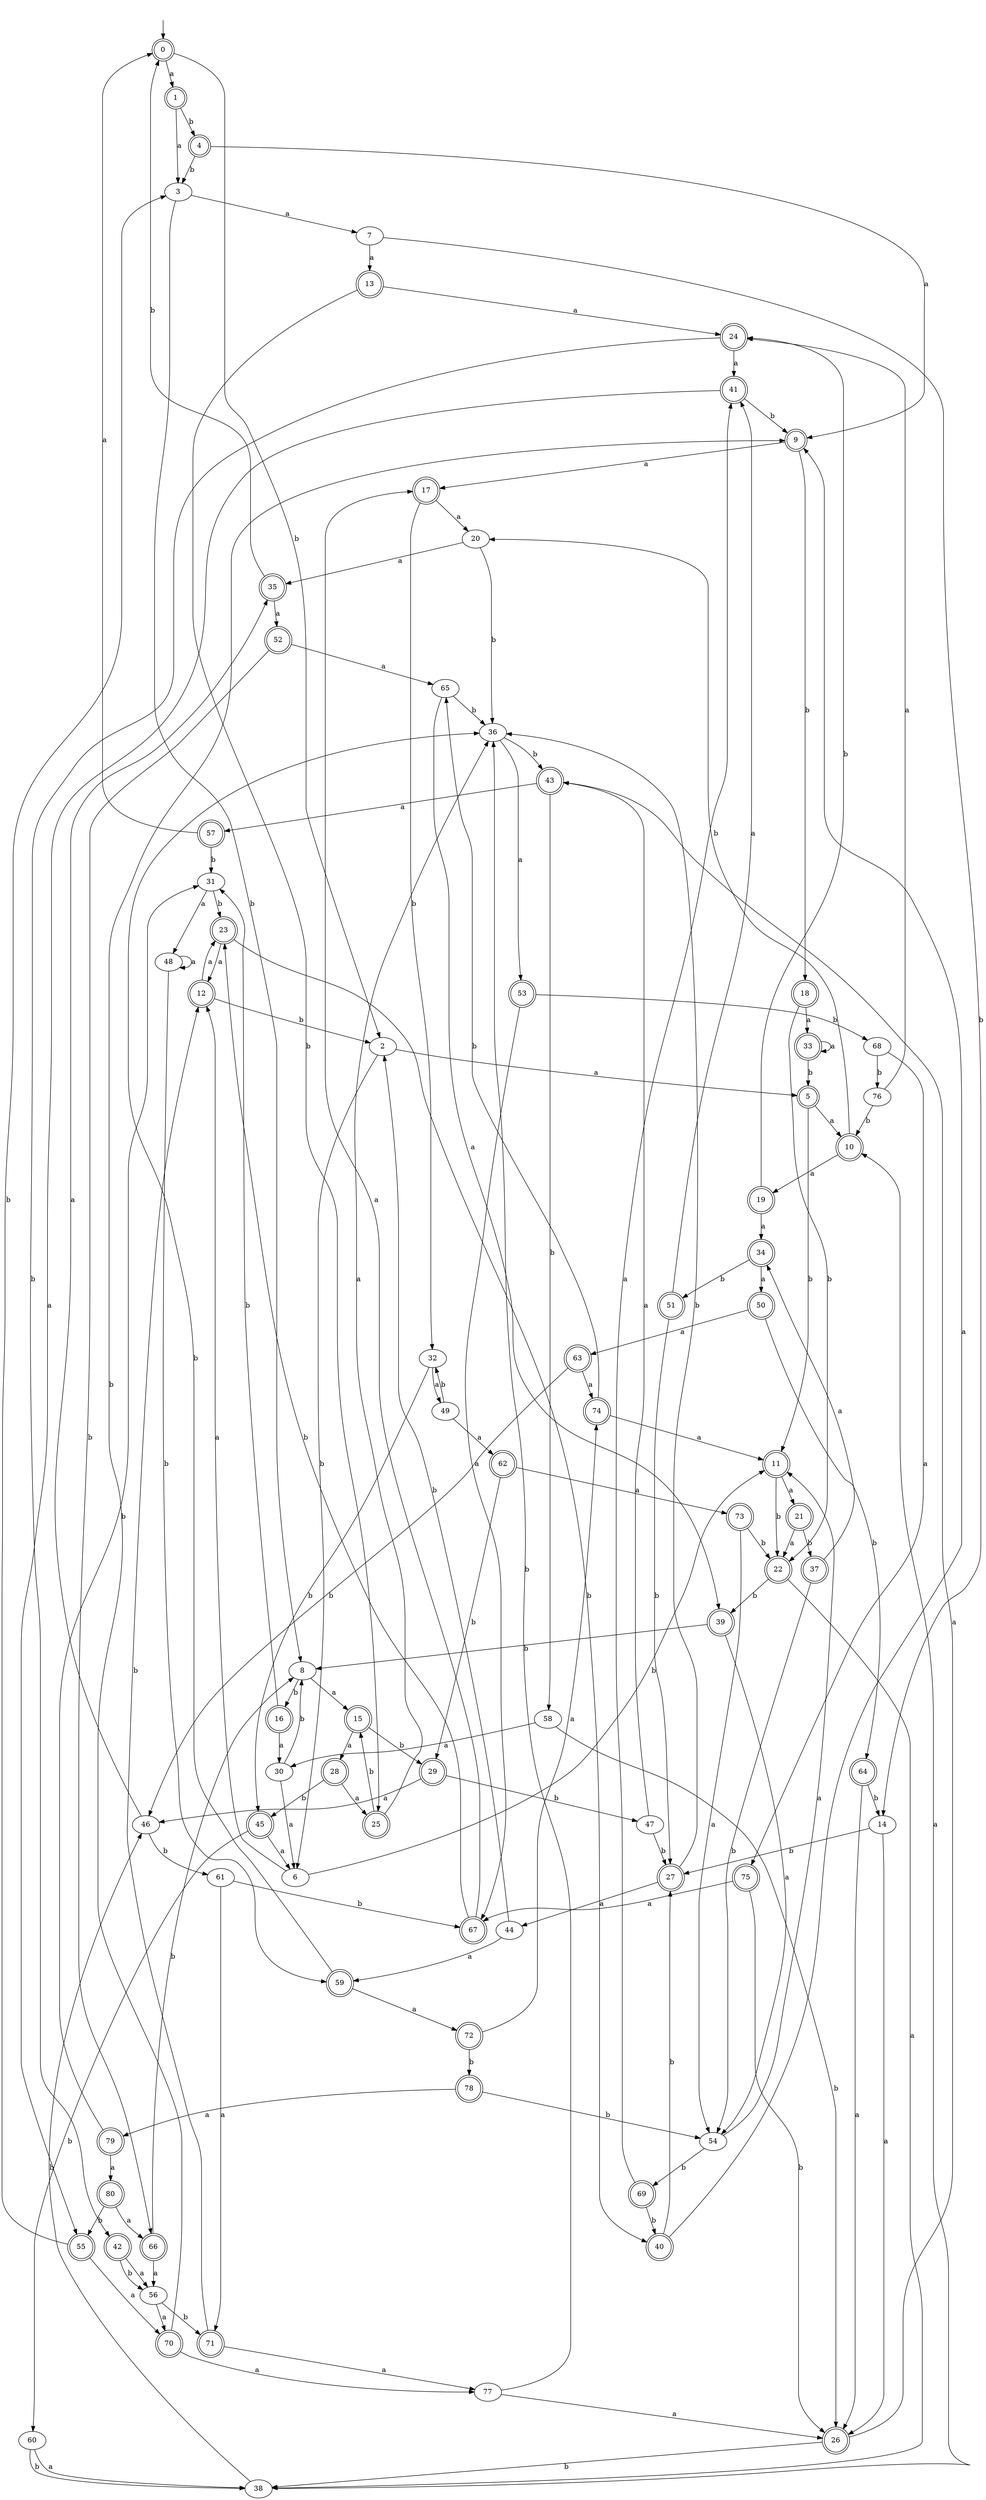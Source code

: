 digraph RandomDFA {
  __start0 [label="", shape=none];
  __start0 -> 0 [label=""];
  0 [shape=circle] [shape=doublecircle]
  0 -> 1 [label="a"]
  0 -> 2 [label="b"]
  1 [shape=doublecircle]
  1 -> 3 [label="a"]
  1 -> 4 [label="b"]
  2
  2 -> 5 [label="a"]
  2 -> 6 [label="b"]
  3
  3 -> 7 [label="a"]
  3 -> 8 [label="b"]
  4 [shape=doublecircle]
  4 -> 9 [label="a"]
  4 -> 3 [label="b"]
  5 [shape=doublecircle]
  5 -> 10 [label="a"]
  5 -> 11 [label="b"]
  6
  6 -> 12 [label="a"]
  6 -> 11 [label="b"]
  7
  7 -> 13 [label="a"]
  7 -> 14 [label="b"]
  8
  8 -> 15 [label="a"]
  8 -> 16 [label="b"]
  9 [shape=doublecircle]
  9 -> 17 [label="a"]
  9 -> 18 [label="b"]
  10 [shape=doublecircle]
  10 -> 19 [label="a"]
  10 -> 20 [label="b"]
  11 [shape=doublecircle]
  11 -> 21 [label="a"]
  11 -> 22 [label="b"]
  12 [shape=doublecircle]
  12 -> 23 [label="a"]
  12 -> 2 [label="b"]
  13 [shape=doublecircle]
  13 -> 24 [label="a"]
  13 -> 25 [label="b"]
  14
  14 -> 26 [label="a"]
  14 -> 27 [label="b"]
  15 [shape=doublecircle]
  15 -> 28 [label="a"]
  15 -> 29 [label="b"]
  16 [shape=doublecircle]
  16 -> 30 [label="a"]
  16 -> 31 [label="b"]
  17 [shape=doublecircle]
  17 -> 20 [label="a"]
  17 -> 32 [label="b"]
  18 [shape=doublecircle]
  18 -> 33 [label="a"]
  18 -> 22 [label="b"]
  19 [shape=doublecircle]
  19 -> 34 [label="a"]
  19 -> 24 [label="b"]
  20
  20 -> 35 [label="a"]
  20 -> 36 [label="b"]
  21 [shape=doublecircle]
  21 -> 22 [label="a"]
  21 -> 37 [label="b"]
  22 [shape=doublecircle]
  22 -> 38 [label="a"]
  22 -> 39 [label="b"]
  23 [shape=doublecircle]
  23 -> 12 [label="a"]
  23 -> 40 [label="b"]
  24 [shape=doublecircle]
  24 -> 41 [label="a"]
  24 -> 42 [label="b"]
  25 [shape=doublecircle]
  25 -> 36 [label="a"]
  25 -> 15 [label="b"]
  26 [shape=doublecircle]
  26 -> 43 [label="a"]
  26 -> 38 [label="b"]
  27 [shape=doublecircle]
  27 -> 44 [label="a"]
  27 -> 36 [label="b"]
  28 [shape=doublecircle]
  28 -> 25 [label="a"]
  28 -> 45 [label="b"]
  29 [shape=doublecircle]
  29 -> 46 [label="a"]
  29 -> 47 [label="b"]
  30
  30 -> 6 [label="a"]
  30 -> 8 [label="b"]
  31
  31 -> 48 [label="a"]
  31 -> 23 [label="b"]
  32
  32 -> 49 [label="a"]
  32 -> 45 [label="b"]
  33 [shape=doublecircle]
  33 -> 33 [label="a"]
  33 -> 5 [label="b"]
  34 [shape=doublecircle]
  34 -> 50 [label="a"]
  34 -> 51 [label="b"]
  35 [shape=doublecircle]
  35 -> 52 [label="a"]
  35 -> 0 [label="b"]
  36
  36 -> 53 [label="a"]
  36 -> 43 [label="b"]
  37 [shape=doublecircle]
  37 -> 34 [label="a"]
  37 -> 54 [label="b"]
  38
  38 -> 10 [label="a"]
  38 -> 46 [label="b"]
  39 [shape=doublecircle]
  39 -> 54 [label="a"]
  39 -> 8 [label="b"]
  40 [shape=doublecircle]
  40 -> 9 [label="a"]
  40 -> 27 [label="b"]
  41 [shape=doublecircle]
  41 -> 55 [label="a"]
  41 -> 9 [label="b"]
  42 [shape=doublecircle]
  42 -> 56 [label="a"]
  42 -> 56 [label="b"]
  43 [shape=doublecircle]
  43 -> 57 [label="a"]
  43 -> 58 [label="b"]
  44
  44 -> 59 [label="a"]
  44 -> 2 [label="b"]
  45 [shape=doublecircle]
  45 -> 6 [label="a"]
  45 -> 60 [label="b"]
  46
  46 -> 35 [label="a"]
  46 -> 61 [label="b"]
  47
  47 -> 43 [label="a"]
  47 -> 27 [label="b"]
  48
  48 -> 48 [label="a"]
  48 -> 59 [label="b"]
  49
  49 -> 62 [label="a"]
  49 -> 32 [label="b"]
  50 [shape=doublecircle]
  50 -> 63 [label="a"]
  50 -> 64 [label="b"]
  51 [shape=doublecircle]
  51 -> 41 [label="a"]
  51 -> 27 [label="b"]
  52 [shape=doublecircle]
  52 -> 65 [label="a"]
  52 -> 66 [label="b"]
  53 [shape=doublecircle]
  53 -> 67 [label="a"]
  53 -> 68 [label="b"]
  54
  54 -> 11 [label="a"]
  54 -> 69 [label="b"]
  55 [shape=doublecircle]
  55 -> 70 [label="a"]
  55 -> 3 [label="b"]
  56
  56 -> 70 [label="a"]
  56 -> 71 [label="b"]
  57 [shape=doublecircle]
  57 -> 0 [label="a"]
  57 -> 31 [label="b"]
  58
  58 -> 30 [label="a"]
  58 -> 26 [label="b"]
  59 [shape=doublecircle]
  59 -> 72 [label="a"]
  59 -> 36 [label="b"]
  60
  60 -> 38 [label="a"]
  60 -> 38 [label="b"]
  61
  61 -> 71 [label="a"]
  61 -> 67 [label="b"]
  62 [shape=doublecircle]
  62 -> 73 [label="a"]
  62 -> 29 [label="b"]
  63 [shape=doublecircle]
  63 -> 74 [label="a"]
  63 -> 46 [label="b"]
  64 [shape=doublecircle]
  64 -> 26 [label="a"]
  64 -> 14 [label="b"]
  65
  65 -> 39 [label="a"]
  65 -> 36 [label="b"]
  66 [shape=doublecircle]
  66 -> 56 [label="a"]
  66 -> 8 [label="b"]
  67 [shape=doublecircle]
  67 -> 17 [label="a"]
  67 -> 23 [label="b"]
  68
  68 -> 75 [label="a"]
  68 -> 76 [label="b"]
  69 [shape=doublecircle]
  69 -> 41 [label="a"]
  69 -> 40 [label="b"]
  70 [shape=doublecircle]
  70 -> 77 [label="a"]
  70 -> 9 [label="b"]
  71 [shape=doublecircle]
  71 -> 77 [label="a"]
  71 -> 12 [label="b"]
  72 [shape=doublecircle]
  72 -> 74 [label="a"]
  72 -> 78 [label="b"]
  73 [shape=doublecircle]
  73 -> 54 [label="a"]
  73 -> 22 [label="b"]
  74 [shape=doublecircle]
  74 -> 11 [label="a"]
  74 -> 65 [label="b"]
  75 [shape=doublecircle]
  75 -> 67 [label="a"]
  75 -> 26 [label="b"]
  76
  76 -> 24 [label="a"]
  76 -> 10 [label="b"]
  77
  77 -> 26 [label="a"]
  77 -> 36 [label="b"]
  78 [shape=doublecircle]
  78 -> 79 [label="a"]
  78 -> 54 [label="b"]
  79 [shape=doublecircle]
  79 -> 80 [label="a"]
  79 -> 31 [label="b"]
  80 [shape=doublecircle]
  80 -> 66 [label="a"]
  80 -> 55 [label="b"]
}
